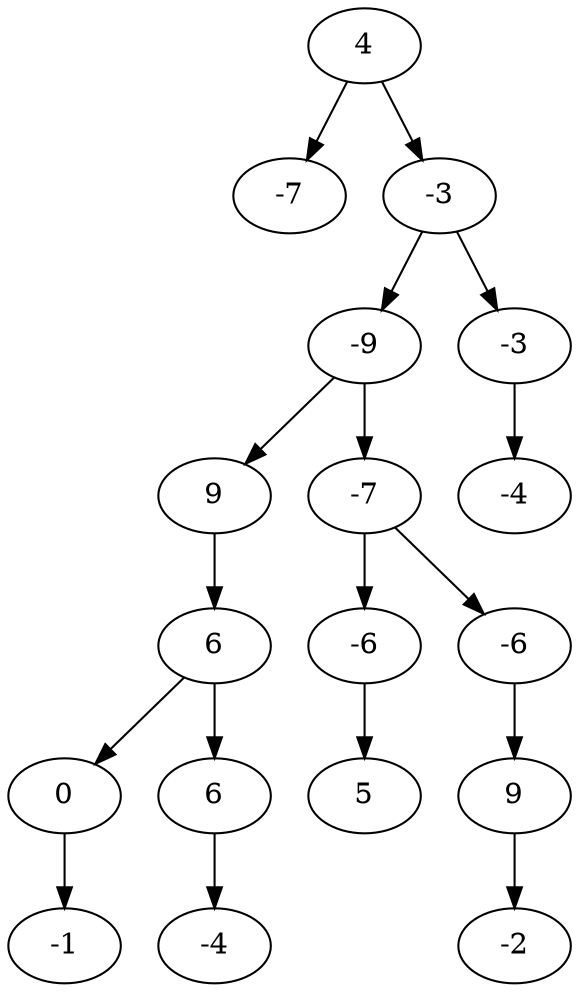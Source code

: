 digraph TreeNode{
node3076928108800 [label="4"];
node3076928109472 [label="-7"];
node3076928107552 [label="-3"];
node3076928107648 [label="-9"];
node3076928109568 [label="-3"];
node3076928107840 [label="9"];
node3076928108032 [label="-7"];
node3076928109664 [label="-4"];
node3076928108896 [label="6"];
node3076928108128 [label="-6"];
node3076928108224 [label="-6"];
node3076928109952 [label="0"];
node3076928108416 [label="6"];
node3076928109088 [label="5"];
node3076928109184 [label="9"];
node3076928108320 [label="-1"];
node3076928109376 [label="-4"];
node3076928110624 [label="-2"];

node3076928108800 -> node3076928109472
node3076928108800 -> node3076928107552
node3076928107552 -> node3076928107648
node3076928107552 -> node3076928109568
node3076928107648 -> node3076928107840
node3076928107648 -> node3076928108032
node3076928109568 -> node3076928109664
node3076928107840 -> node3076928108896
node3076928108032 -> node3076928108128
node3076928108032 -> node3076928108224
node3076928108896 -> node3076928109952
node3076928108896 -> node3076928108416
node3076928108128 -> node3076928109088
node3076928108224 -> node3076928109184
node3076928109952 -> node3076928108320
node3076928108416 -> node3076928109376
node3076928109184 -> node3076928110624
}